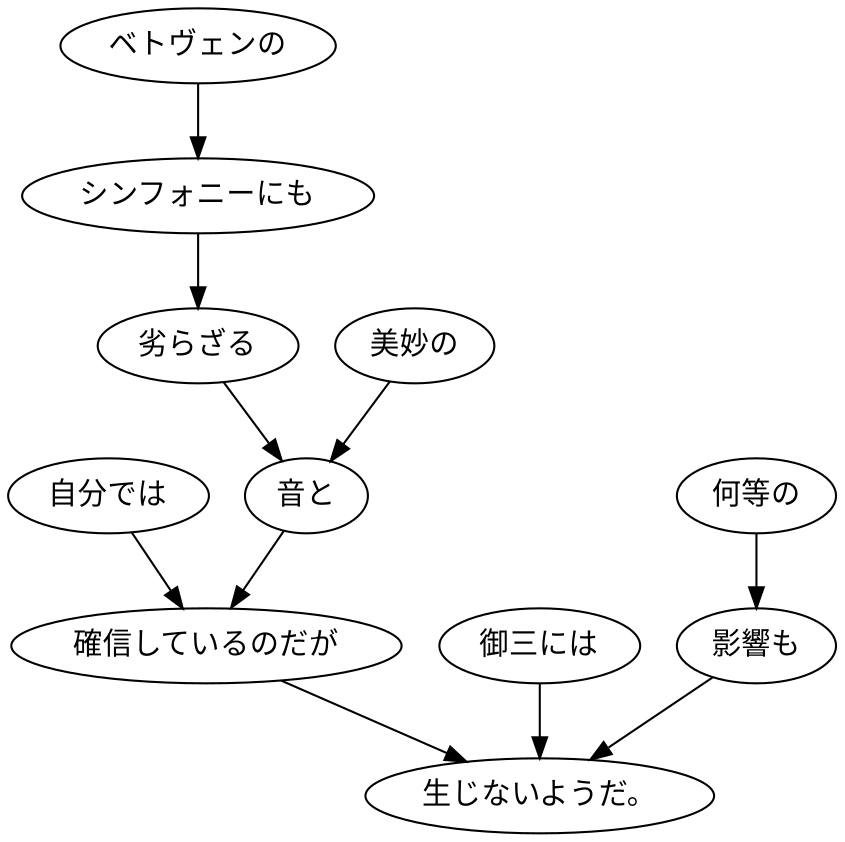 digraph graph6445 {
	node0 [label="自分では"];
	node1 [label="ベトヴェンの"];
	node2 [label="シンフォニーにも"];
	node3 [label="劣らざる"];
	node4 [label="美妙の"];
	node5 [label="音と"];
	node6 [label="確信しているのだが"];
	node7 [label="御三には"];
	node8 [label="何等の"];
	node9 [label="影響も"];
	node10 [label="生じないようだ。"];
	node0 -> node6;
	node1 -> node2;
	node2 -> node3;
	node3 -> node5;
	node4 -> node5;
	node5 -> node6;
	node6 -> node10;
	node7 -> node10;
	node8 -> node9;
	node9 -> node10;
}
